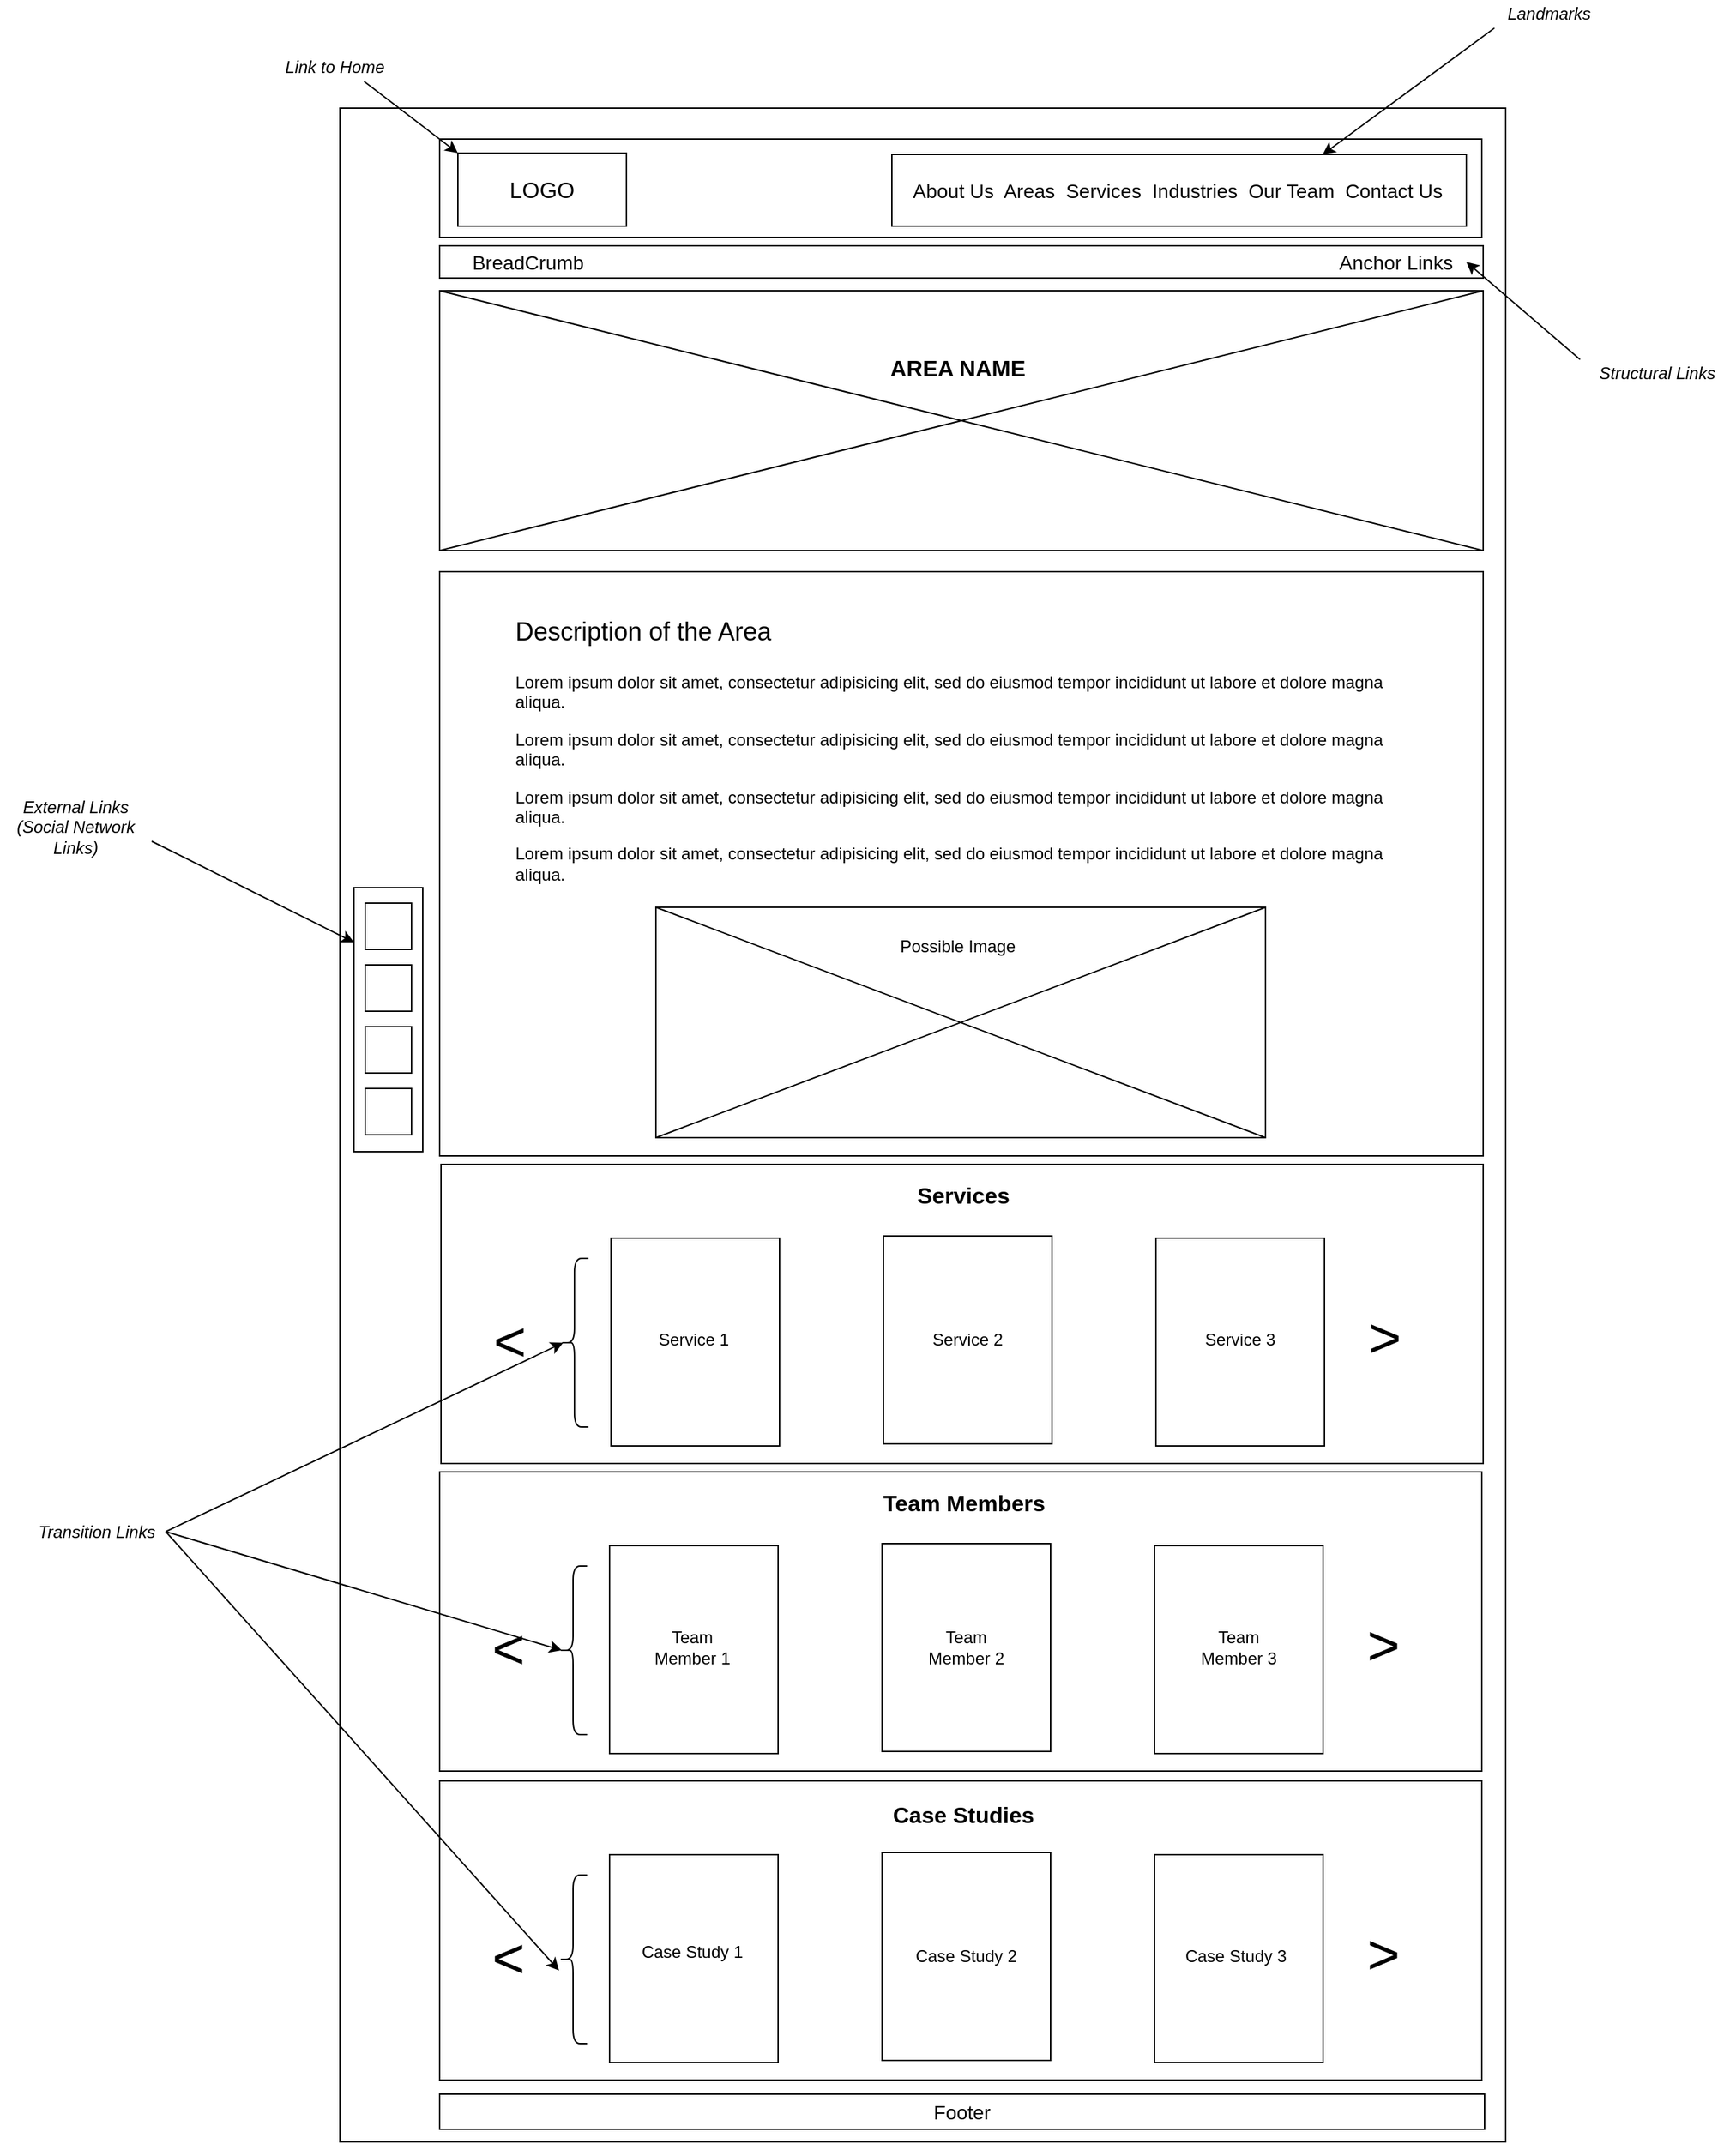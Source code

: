 <mxfile version="14.8.4" type="device"><diagram name="Page-1" id="03018318-947c-dd8e-b7a3-06fadd420f32"><mxGraphModel dx="1750" dy="1056" grid="0" gridSize="10" guides="1" tooltips="1" connect="1" arrows="1" fold="1" page="0" pageScale="1" pageWidth="1100" pageHeight="850" background="none" math="0" shadow="0"><root><mxCell id="0"/><mxCell id="1" parent="0"/><mxCell id="CYJnyLpGrIlCyg3LrzTW-3" value="" style="rounded=0;whiteSpace=wrap;html=1;fillColor=none;" parent="1" vertex="1"><mxGeometry x="14" y="-75" width="830" height="1448" as="geometry"/></mxCell><mxCell id="CYJnyLpGrIlCyg3LrzTW-4" value="" style="rounded=0;whiteSpace=wrap;html=1;fillColor=none;" parent="1" vertex="1"><mxGeometry x="85" y="-53" width="742" height="70" as="geometry"/></mxCell><mxCell id="CYJnyLpGrIlCyg3LrzTW-6" value="&lt;font style=&quot;font-size: 16px&quot;&gt;LOGO&lt;/font&gt;" style="rounded=0;whiteSpace=wrap;html=1;fillColor=none;" parent="1" vertex="1"><mxGeometry x="98" y="-43" width="120" height="52" as="geometry"/></mxCell><mxCell id="CYJnyLpGrIlCyg3LrzTW-14" value="" style="rounded=0;whiteSpace=wrap;html=1;strokeColor=#000000;fillColor=none;" parent="1" vertex="1"><mxGeometry x="407" y="-42" width="409" height="51" as="geometry"/></mxCell><mxCell id="CYJnyLpGrIlCyg3LrzTW-15" value="&lt;font style=&quot;font-size: 14px&quot;&gt;About Us&amp;nbsp; Areas&amp;nbsp; Services&amp;nbsp; Industries&amp;nbsp; &lt;/font&gt;&lt;font style=&quot;font-size: 14px&quot;&gt;Our Team&amp;nbsp; Contact Us&lt;/font&gt;" style="text;html=1;strokeColor=none;fillColor=none;align=left;verticalAlign=middle;whiteSpace=wrap;rounded=0;" parent="1" vertex="1"><mxGeometry x="420" y="-26.5" width="382" height="20" as="geometry"/></mxCell><mxCell id="CYJnyLpGrIlCyg3LrzTW-16" value="&lt;i&gt;Landmarks&lt;/i&gt;" style="text;html=1;strokeColor=none;fillColor=none;align=center;verticalAlign=middle;whiteSpace=wrap;rounded=0;" parent="1" vertex="1"><mxGeometry x="836" y="-152" width="78" height="20" as="geometry"/></mxCell><mxCell id="CYJnyLpGrIlCyg3LrzTW-18" value="" style="endArrow=classic;html=1;entryX=0.75;entryY=0;entryDx=0;entryDy=0;exitX=0;exitY=1;exitDx=0;exitDy=0;" parent="1" source="CYJnyLpGrIlCyg3LrzTW-16" target="CYJnyLpGrIlCyg3LrzTW-14" edge="1"><mxGeometry width="50" height="50" relative="1" as="geometry"><mxPoint x="879" y="-68" as="sourcePoint"/><mxPoint x="929" y="-118" as="targetPoint"/></mxGeometry></mxCell><mxCell id="CYJnyLpGrIlCyg3LrzTW-19" value="" style="endArrow=classic;html=1;entryX=0;entryY=0;entryDx=0;entryDy=0;exitX=0.75;exitY=1;exitDx=0;exitDy=0;" parent="1" source="CYJnyLpGrIlCyg3LrzTW-20" target="CYJnyLpGrIlCyg3LrzTW-6" edge="1"><mxGeometry width="50" height="50" relative="1" as="geometry"><mxPoint x="18" y="-91.0" as="sourcePoint"/><mxPoint x="68" y="-141" as="targetPoint"/></mxGeometry></mxCell><mxCell id="CYJnyLpGrIlCyg3LrzTW-20" value="&lt;i&gt;Link to Home&lt;/i&gt;" style="text;html=1;strokeColor=none;fillColor=none;align=center;verticalAlign=middle;whiteSpace=wrap;rounded=0;" parent="1" vertex="1"><mxGeometry x="-31" y="-114" width="83" height="20" as="geometry"/></mxCell><mxCell id="CYJnyLpGrIlCyg3LrzTW-21" value="" style="rounded=0;whiteSpace=wrap;html=1;fillColor=none;strokeColor=#000000;" parent="1" vertex="1"><mxGeometry x="85" y="23" width="743" height="23" as="geometry"/></mxCell><mxCell id="CYJnyLpGrIlCyg3LrzTW-22" value="&lt;font style=&quot;font-size: 14px&quot;&gt;Anchor Links&lt;/font&gt;" style="text;html=1;strokeColor=none;fillColor=none;align=center;verticalAlign=middle;whiteSpace=wrap;rounded=0;" parent="1" vertex="1"><mxGeometry x="716" y="26.5" width="100" height="16" as="geometry"/></mxCell><mxCell id="CYJnyLpGrIlCyg3LrzTW-23" value="&lt;i&gt;Structural Links&lt;/i&gt;" style="text;html=1;strokeColor=none;fillColor=none;align=center;verticalAlign=middle;whiteSpace=wrap;rounded=0;" parent="1" vertex="1"><mxGeometry x="897" y="104" width="110" height="20" as="geometry"/></mxCell><mxCell id="CYJnyLpGrIlCyg3LrzTW-24" value="" style="endArrow=classic;html=1;entryX=1;entryY=0.5;entryDx=0;entryDy=0;exitX=0;exitY=0;exitDx=0;exitDy=0;" parent="1" source="CYJnyLpGrIlCyg3LrzTW-23" target="CYJnyLpGrIlCyg3LrzTW-22" edge="1"><mxGeometry width="50" height="50" relative="1" as="geometry"><mxPoint x="-22" y="32.0" as="sourcePoint"/><mxPoint x="28" y="-18" as="targetPoint"/></mxGeometry></mxCell><mxCell id="CYJnyLpGrIlCyg3LrzTW-25" value="" style="rounded=0;whiteSpace=wrap;html=1;fillColor=none;strokeColor=#000000;" parent="1" vertex="1"><mxGeometry x="85" y="55" width="743" height="185" as="geometry"/></mxCell><mxCell id="CYJnyLpGrIlCyg3LrzTW-27" value="" style="endArrow=none;html=1;entryX=0;entryY=0;entryDx=0;entryDy=0;exitX=1;exitY=1;exitDx=0;exitDy=0;" parent="1" source="CYJnyLpGrIlCyg3LrzTW-25" target="CYJnyLpGrIlCyg3LrzTW-25" edge="1"><mxGeometry width="50" height="50" relative="1" as="geometry"><mxPoint x="494" y="106" as="sourcePoint"/><mxPoint x="544" y="56" as="targetPoint"/></mxGeometry></mxCell><mxCell id="CYJnyLpGrIlCyg3LrzTW-28" value="" style="endArrow=none;html=1;entryX=1;entryY=0;entryDx=0;entryDy=0;exitX=0;exitY=1;exitDx=0;exitDy=0;" parent="1" source="CYJnyLpGrIlCyg3LrzTW-25" target="CYJnyLpGrIlCyg3LrzTW-25" edge="1"><mxGeometry width="50" height="50" relative="1" as="geometry"><mxPoint x="494" y="106" as="sourcePoint"/><mxPoint x="544" y="56" as="targetPoint"/></mxGeometry></mxCell><mxCell id="CYJnyLpGrIlCyg3LrzTW-29" value="&lt;b&gt;&lt;font style=&quot;font-size: 16px&quot;&gt;AREA NAME&lt;br&gt;&lt;/font&gt;&lt;/b&gt;" style="text;html=1;strokeColor=none;fillColor=none;align=center;verticalAlign=middle;whiteSpace=wrap;rounded=0;" parent="1" vertex="1"><mxGeometry x="392" y="100" width="124" height="20" as="geometry"/></mxCell><mxCell id="CYJnyLpGrIlCyg3LrzTW-30" value="" style="rounded=0;whiteSpace=wrap;html=1;fillColor=none;strokeColor=#000000;" parent="1" vertex="1"><mxGeometry x="85" y="255" width="743" height="416" as="geometry"/></mxCell><mxCell id="CYJnyLpGrIlCyg3LrzTW-31" value="&lt;h1&gt;&lt;span style=&quot;font-weight: normal&quot;&gt;&lt;font style=&quot;font-size: 18px&quot;&gt;Description of the Area&lt;/font&gt;&lt;/span&gt;&lt;br&gt;&lt;/h1&gt;&lt;p&gt;Lorem ipsum dolor sit amet, consectetur adipisicing elit, sed do eiusmod tempor incididunt ut labore et dolore magna aliqua. &lt;br&gt;&lt;/p&gt;&lt;p&gt;Lorem ipsum dolor sit amet, consectetur adipisicing elit, sed do eiusmod tempor incididunt ut labore et dolore magna aliqua.&lt;/p&gt;&lt;p&gt;Lorem ipsum dolor sit amet, consectetur adipisicing elit, sed do eiusmod tempor incididunt ut labore et dolore magna aliqua.&lt;/p&gt;&lt;p&gt;Lorem ipsum dolor sit amet, consectetur adipisicing elit, sed do eiusmod tempor incididunt ut labore et dolore magna aliqua.&lt;/p&gt;" style="text;html=1;strokeColor=none;fillColor=none;spacing=5;spacingTop=-20;whiteSpace=wrap;overflow=hidden;rounded=0;" parent="1" vertex="1"><mxGeometry x="134" y="276" width="644" height="218" as="geometry"/></mxCell><mxCell id="CYJnyLpGrIlCyg3LrzTW-32" value="" style="rounded=0;whiteSpace=wrap;html=1;strokeColor=#000000;fillColor=none;" parent="1" vertex="1"><mxGeometry x="239" y="494" width="434" height="164" as="geometry"/></mxCell><mxCell id="CYJnyLpGrIlCyg3LrzTW-33" value="" style="endArrow=none;html=1;entryX=1;entryY=1;entryDx=0;entryDy=0;exitX=0;exitY=0;exitDx=0;exitDy=0;" parent="1" source="CYJnyLpGrIlCyg3LrzTW-32" target="CYJnyLpGrIlCyg3LrzTW-32" edge="1"><mxGeometry width="50" height="50" relative="1" as="geometry"><mxPoint x="494" y="443" as="sourcePoint"/><mxPoint x="544" y="393" as="targetPoint"/></mxGeometry></mxCell><mxCell id="CYJnyLpGrIlCyg3LrzTW-34" value="" style="endArrow=none;html=1;entryX=1;entryY=0;entryDx=0;entryDy=0;exitX=0;exitY=1;exitDx=0;exitDy=0;" parent="1" source="CYJnyLpGrIlCyg3LrzTW-32" target="CYJnyLpGrIlCyg3LrzTW-32" edge="1"><mxGeometry width="50" height="50" relative="1" as="geometry"><mxPoint x="494" y="443" as="sourcePoint"/><mxPoint x="544" y="393" as="targetPoint"/></mxGeometry></mxCell><mxCell id="CYJnyLpGrIlCyg3LrzTW-35" value="Possible Image" style="text;html=1;strokeColor=none;fillColor=none;align=center;verticalAlign=middle;whiteSpace=wrap;rounded=0;" parent="1" vertex="1"><mxGeometry x="353" y="512" width="202" height="20" as="geometry"/></mxCell><mxCell id="CYJnyLpGrIlCyg3LrzTW-36" value="" style="rounded=0;whiteSpace=wrap;html=1;fillColor=none;strokeColor=#000000;" parent="1" vertex="1"><mxGeometry x="86" y="677" width="742" height="213" as="geometry"/></mxCell><mxCell id="CYJnyLpGrIlCyg3LrzTW-37" value="" style="rounded=0;whiteSpace=wrap;html=1;fillColor=none;strokeColor=#000000;" parent="1" vertex="1"><mxGeometry x="207" y="729.5" width="120" height="148" as="geometry"/></mxCell><mxCell id="CYJnyLpGrIlCyg3LrzTW-38" value="" style="rounded=0;whiteSpace=wrap;html=1;fillColor=none;strokeColor=#000000;" parent="1" vertex="1"><mxGeometry x="401" y="728" width="120" height="148" as="geometry"/></mxCell><mxCell id="CYJnyLpGrIlCyg3LrzTW-39" value="" style="rounded=0;whiteSpace=wrap;html=1;fillColor=none;strokeColor=#000000;" parent="1" vertex="1"><mxGeometry x="595" y="729.5" width="120" height="148" as="geometry"/></mxCell><mxCell id="CYJnyLpGrIlCyg3LrzTW-41" value="&lt;font style=&quot;font-size: 40px&quot;&gt;&amp;lt;&lt;/font&gt;" style="text;html=1;strokeColor=none;fillColor=none;align=center;verticalAlign=middle;whiteSpace=wrap;rounded=0;" parent="1" vertex="1"><mxGeometry x="115" y="779.5" width="40" height="45" as="geometry"/></mxCell><mxCell id="CYJnyLpGrIlCyg3LrzTW-42" value="&lt;font style=&quot;font-size: 40px&quot;&gt;&amp;lt;&lt;/font&gt;" style="text;html=1;strokeColor=none;fillColor=none;align=center;verticalAlign=middle;whiteSpace=wrap;rounded=0;rotation=-180;" parent="1" vertex="1"><mxGeometry x="738" y="781" width="40" height="45" as="geometry"/></mxCell><mxCell id="CYJnyLpGrIlCyg3LrzTW-43" value="Service 1" style="text;html=1;strokeColor=none;fillColor=none;align=center;verticalAlign=middle;whiteSpace=wrap;rounded=0;" parent="1" vertex="1"><mxGeometry x="233" y="792" width="66" height="20" as="geometry"/></mxCell><mxCell id="CYJnyLpGrIlCyg3LrzTW-45" value="Service 2" style="text;html=1;strokeColor=none;fillColor=none;align=center;verticalAlign=middle;whiteSpace=wrap;rounded=0;" parent="1" vertex="1"><mxGeometry x="428" y="792" width="66" height="20" as="geometry"/></mxCell><mxCell id="CYJnyLpGrIlCyg3LrzTW-46" value="Service 3" style="text;html=1;strokeColor=none;fillColor=none;align=center;verticalAlign=middle;whiteSpace=wrap;rounded=0;" parent="1" vertex="1"><mxGeometry x="622" y="792" width="66" height="20" as="geometry"/></mxCell><mxCell id="CYJnyLpGrIlCyg3LrzTW-68" value="&lt;font style=&quot;font-size: 14px&quot;&gt;Footer&lt;/font&gt;" style="rounded=0;whiteSpace=wrap;html=1;strokeColor=#000000;fillColor=none;" parent="1" vertex="1"><mxGeometry x="85" y="1339" width="744" height="25" as="geometry"/></mxCell><mxCell id="CYJnyLpGrIlCyg3LrzTW-69" value="" style="rounded=0;whiteSpace=wrap;html=1;strokeColor=#000000;fillColor=none;" parent="1" vertex="1"><mxGeometry x="24" y="480" width="49" height="188" as="geometry"/></mxCell><mxCell id="CYJnyLpGrIlCyg3LrzTW-70" value="" style="whiteSpace=wrap;html=1;aspect=fixed;strokeColor=#000000;fillColor=none;" parent="1" vertex="1"><mxGeometry x="32" y="491" width="33" height="33" as="geometry"/></mxCell><mxCell id="CYJnyLpGrIlCyg3LrzTW-71" value="" style="whiteSpace=wrap;html=1;aspect=fixed;strokeColor=#000000;fillColor=none;" parent="1" vertex="1"><mxGeometry x="32" y="535" width="33" height="33" as="geometry"/></mxCell><mxCell id="CYJnyLpGrIlCyg3LrzTW-72" value="" style="whiteSpace=wrap;html=1;aspect=fixed;strokeColor=#000000;fillColor=none;" parent="1" vertex="1"><mxGeometry x="32" y="579" width="33" height="33" as="geometry"/></mxCell><mxCell id="CYJnyLpGrIlCyg3LrzTW-73" value="" style="whiteSpace=wrap;html=1;aspect=fixed;strokeColor=#000000;fillColor=none;" parent="1" vertex="1"><mxGeometry x="32" y="623" width="33" height="33" as="geometry"/></mxCell><mxCell id="CYJnyLpGrIlCyg3LrzTW-74" value="&lt;i&gt;External Links (Social Network Links)&lt;/i&gt;" style="text;html=1;strokeColor=none;fillColor=none;align=center;verticalAlign=middle;whiteSpace=wrap;rounded=0;" parent="1" vertex="1"><mxGeometry x="-228" y="427" width="108" height="20" as="geometry"/></mxCell><mxCell id="CYJnyLpGrIlCyg3LrzTW-75" value="" style="endArrow=classic;html=1;entryX=0;entryY=0.207;entryDx=0;entryDy=0;entryPerimeter=0;exitX=1;exitY=1;exitDx=0;exitDy=0;" parent="1" source="CYJnyLpGrIlCyg3LrzTW-74" target="CYJnyLpGrIlCyg3LrzTW-69" edge="1"><mxGeometry width="50" height="50" relative="1" as="geometry"><mxPoint x="-111" y="602.0" as="sourcePoint"/><mxPoint x="-61" y="552" as="targetPoint"/></mxGeometry></mxCell><mxCell id="CYJnyLpGrIlCyg3LrzTW-78" value="" style="shape=curlyBracket;whiteSpace=wrap;html=1;rounded=1;strokeColor=#000000;fillColor=none;" parent="1" vertex="1"><mxGeometry x="171" y="744" width="20" height="120" as="geometry"/></mxCell><mxCell id="CYJnyLpGrIlCyg3LrzTW-81" value="&lt;i&gt;Transition Links&lt;/i&gt;" style="text;html=1;strokeColor=none;fillColor=none;align=center;verticalAlign=middle;whiteSpace=wrap;rounded=0;" parent="1" vertex="1"><mxGeometry x="-208" y="928.5" width="98" height="20" as="geometry"/></mxCell><mxCell id="CYJnyLpGrIlCyg3LrzTW-82" value="" style="endArrow=classic;html=1;entryX=0.1;entryY=0.5;entryDx=0;entryDy=0;entryPerimeter=0;exitX=1;exitY=0.5;exitDx=0;exitDy=0;" parent="1" source="CYJnyLpGrIlCyg3LrzTW-81" target="CYJnyLpGrIlCyg3LrzTW-78" edge="1"><mxGeometry width="50" height="50" relative="1" as="geometry"><mxPoint x="-127" y="878.0" as="sourcePoint"/><mxPoint x="-77" y="828" as="targetPoint"/></mxGeometry></mxCell><mxCell id="CYJnyLpGrIlCyg3LrzTW-84" value="" style="endArrow=classic;html=1;exitX=1;exitY=0.5;exitDx=0;exitDy=0;entryX=0.1;entryY=0.5;entryDx=0;entryDy=0;entryPerimeter=0;" parent="1" source="CYJnyLpGrIlCyg3LrzTW-81" edge="1"><mxGeometry width="50" height="50" relative="1" as="geometry"><mxPoint x="-144" y="1051" as="sourcePoint"/><mxPoint x="170" y="1251" as="targetPoint"/></mxGeometry></mxCell><mxCell id="kOy9L7OWamc_yqXSB0sL-1" value="&lt;div&gt;&lt;b&gt;&lt;font style=&quot;font-size: 16px&quot;&gt;Services&lt;/font&gt;&lt;/b&gt;&lt;br&gt;&lt;/div&gt;" style="text;html=1;strokeColor=none;fillColor=none;align=center;verticalAlign=middle;whiteSpace=wrap;rounded=0;" parent="1" vertex="1"><mxGeometry x="438" y="689" width="40" height="20" as="geometry"/></mxCell><mxCell id="kOy9L7OWamc_yqXSB0sL-4" value="" style="rounded=0;whiteSpace=wrap;html=1;fillColor=none;strokeColor=#000000;" parent="1" vertex="1"><mxGeometry x="85" y="896" width="742" height="213" as="geometry"/></mxCell><mxCell id="kOy9L7OWamc_yqXSB0sL-5" value="" style="rounded=0;whiteSpace=wrap;html=1;fillColor=none;strokeColor=#000000;" parent="1" vertex="1"><mxGeometry x="206" y="948.5" width="120" height="148" as="geometry"/></mxCell><mxCell id="kOy9L7OWamc_yqXSB0sL-6" value="" style="rounded=0;whiteSpace=wrap;html=1;fillColor=none;strokeColor=#000000;" parent="1" vertex="1"><mxGeometry x="400" y="947" width="120" height="148" as="geometry"/></mxCell><mxCell id="kOy9L7OWamc_yqXSB0sL-7" value="" style="rounded=0;whiteSpace=wrap;html=1;fillColor=none;strokeColor=#000000;" parent="1" vertex="1"><mxGeometry x="594" y="948.5" width="120" height="148" as="geometry"/></mxCell><mxCell id="kOy9L7OWamc_yqXSB0sL-8" value="&lt;font style=&quot;font-size: 40px&quot;&gt;&amp;lt;&lt;/font&gt;" style="text;html=1;strokeColor=none;fillColor=none;align=center;verticalAlign=middle;whiteSpace=wrap;rounded=0;" parent="1" vertex="1"><mxGeometry x="114" y="998.5" width="40" height="45" as="geometry"/></mxCell><mxCell id="kOy9L7OWamc_yqXSB0sL-9" value="&lt;font style=&quot;font-size: 40px&quot;&gt;&amp;lt;&lt;/font&gt;" style="text;html=1;strokeColor=none;fillColor=none;align=center;verticalAlign=middle;whiteSpace=wrap;rounded=0;rotation=-180;" parent="1" vertex="1"><mxGeometry x="737" y="1000" width="40" height="45" as="geometry"/></mxCell><mxCell id="kOy9L7OWamc_yqXSB0sL-10" value="Team Member 1" style="text;html=1;strokeColor=none;fillColor=none;align=center;verticalAlign=middle;whiteSpace=wrap;rounded=0;" parent="1" vertex="1"><mxGeometry x="232" y="1011" width="66" height="20" as="geometry"/></mxCell><mxCell id="kOy9L7OWamc_yqXSB0sL-11" value="Team Member 2" style="text;html=1;strokeColor=none;fillColor=none;align=center;verticalAlign=middle;whiteSpace=wrap;rounded=0;" parent="1" vertex="1"><mxGeometry x="427" y="1011" width="66" height="20" as="geometry"/></mxCell><mxCell id="kOy9L7OWamc_yqXSB0sL-12" value="Team Member 3" style="text;html=1;strokeColor=none;fillColor=none;align=center;verticalAlign=middle;whiteSpace=wrap;rounded=0;" parent="1" vertex="1"><mxGeometry x="621" y="1011" width="66" height="20" as="geometry"/></mxCell><mxCell id="kOy9L7OWamc_yqXSB0sL-13" value="" style="shape=curlyBracket;whiteSpace=wrap;html=1;rounded=1;strokeColor=#000000;fillColor=none;" parent="1" vertex="1"><mxGeometry x="170" y="963" width="20" height="120" as="geometry"/></mxCell><mxCell id="kOy9L7OWamc_yqXSB0sL-14" value="&lt;font size=&quot;1&quot;&gt;&lt;b style=&quot;font-size: 16px&quot;&gt;Team Members&lt;/b&gt;&lt;/font&gt;" style="text;html=1;strokeColor=none;fillColor=none;align=center;verticalAlign=middle;whiteSpace=wrap;rounded=0;" parent="1" vertex="1"><mxGeometry x="396" y="908" width="125" height="20" as="geometry"/></mxCell><mxCell id="kOy9L7OWamc_yqXSB0sL-15" value="" style="rounded=0;whiteSpace=wrap;html=1;fillColor=none;strokeColor=#000000;" parent="1" vertex="1"><mxGeometry x="85" y="1116" width="742" height="213" as="geometry"/></mxCell><mxCell id="kOy9L7OWamc_yqXSB0sL-16" value="" style="rounded=0;whiteSpace=wrap;html=1;fillColor=none;strokeColor=#000000;" parent="1" vertex="1"><mxGeometry x="206" y="1168.5" width="120" height="148" as="geometry"/></mxCell><mxCell id="kOy9L7OWamc_yqXSB0sL-17" value="" style="rounded=0;whiteSpace=wrap;html=1;fillColor=none;strokeColor=#000000;" parent="1" vertex="1"><mxGeometry x="400" y="1167" width="120" height="148" as="geometry"/></mxCell><mxCell id="kOy9L7OWamc_yqXSB0sL-18" value="" style="rounded=0;whiteSpace=wrap;html=1;fillColor=none;strokeColor=#000000;" parent="1" vertex="1"><mxGeometry x="594" y="1168.5" width="120" height="148" as="geometry"/></mxCell><mxCell id="kOy9L7OWamc_yqXSB0sL-19" value="&lt;font style=&quot;font-size: 40px&quot;&gt;&amp;lt;&lt;/font&gt;" style="text;html=1;strokeColor=none;fillColor=none;align=center;verticalAlign=middle;whiteSpace=wrap;rounded=0;" parent="1" vertex="1"><mxGeometry x="114" y="1218.5" width="40" height="45" as="geometry"/></mxCell><mxCell id="kOy9L7OWamc_yqXSB0sL-20" value="&lt;font style=&quot;font-size: 40px&quot;&gt;&amp;lt;&lt;/font&gt;" style="text;html=1;strokeColor=none;fillColor=none;align=center;verticalAlign=middle;whiteSpace=wrap;rounded=0;rotation=-180;" parent="1" vertex="1"><mxGeometry x="737" y="1220" width="40" height="45" as="geometry"/></mxCell><mxCell id="kOy9L7OWamc_yqXSB0sL-21" value="Case Study 1" style="text;html=1;strokeColor=none;fillColor=none;align=center;verticalAlign=middle;whiteSpace=wrap;rounded=0;" parent="1" vertex="1"><mxGeometry x="227" y="1228" width="76" height="20" as="geometry"/></mxCell><mxCell id="kOy9L7OWamc_yqXSB0sL-22" value="Case Study 2" style="text;html=1;strokeColor=none;fillColor=none;align=center;verticalAlign=middle;whiteSpace=wrap;rounded=0;" parent="1" vertex="1"><mxGeometry x="422" y="1231" width="76" height="20" as="geometry"/></mxCell><mxCell id="kOy9L7OWamc_yqXSB0sL-23" value="Case Study 3" style="text;html=1;strokeColor=none;fillColor=none;align=center;verticalAlign=middle;whiteSpace=wrap;rounded=0;" parent="1" vertex="1"><mxGeometry x="614" y="1231" width="76" height="20" as="geometry"/></mxCell><mxCell id="kOy9L7OWamc_yqXSB0sL-24" value="" style="shape=curlyBracket;whiteSpace=wrap;html=1;rounded=1;strokeColor=#000000;fillColor=none;" parent="1" vertex="1"><mxGeometry x="170" y="1183" width="20" height="120" as="geometry"/></mxCell><mxCell id="kOy9L7OWamc_yqXSB0sL-25" value="&lt;font size=&quot;1&quot;&gt;&lt;b style=&quot;font-size: 16px&quot;&gt;Case Studies&lt;/b&gt;&lt;/font&gt;" style="text;html=1;strokeColor=none;fillColor=none;align=center;verticalAlign=middle;whiteSpace=wrap;rounded=0;" parent="1" vertex="1"><mxGeometry x="403" y="1130" width="110" height="20" as="geometry"/></mxCell><mxCell id="kOy9L7OWamc_yqXSB0sL-26" value="" style="endArrow=classic;html=1;exitX=1;exitY=0.5;exitDx=0;exitDy=0;entryX=0.1;entryY=0.5;entryDx=0;entryDy=0;entryPerimeter=0;" parent="1" source="CYJnyLpGrIlCyg3LrzTW-81" target="kOy9L7OWamc_yqXSB0sL-13" edge="1"><mxGeometry width="50" height="50" relative="1" as="geometry"><mxPoint x="277" y="1021" as="sourcePoint"/><mxPoint x="327" y="971" as="targetPoint"/></mxGeometry></mxCell><mxCell id="teQGOpHKpDHnBV_BlxGZ-1" value="&lt;font style=&quot;font-size: 14px&quot;&gt;BreadCrumb&lt;/font&gt;" style="text;html=1;strokeColor=none;fillColor=none;align=center;verticalAlign=middle;whiteSpace=wrap;rounded=0;" vertex="1" parent="1"><mxGeometry x="98" y="26.5" width="100" height="16" as="geometry"/></mxCell></root></mxGraphModel></diagram></mxfile>